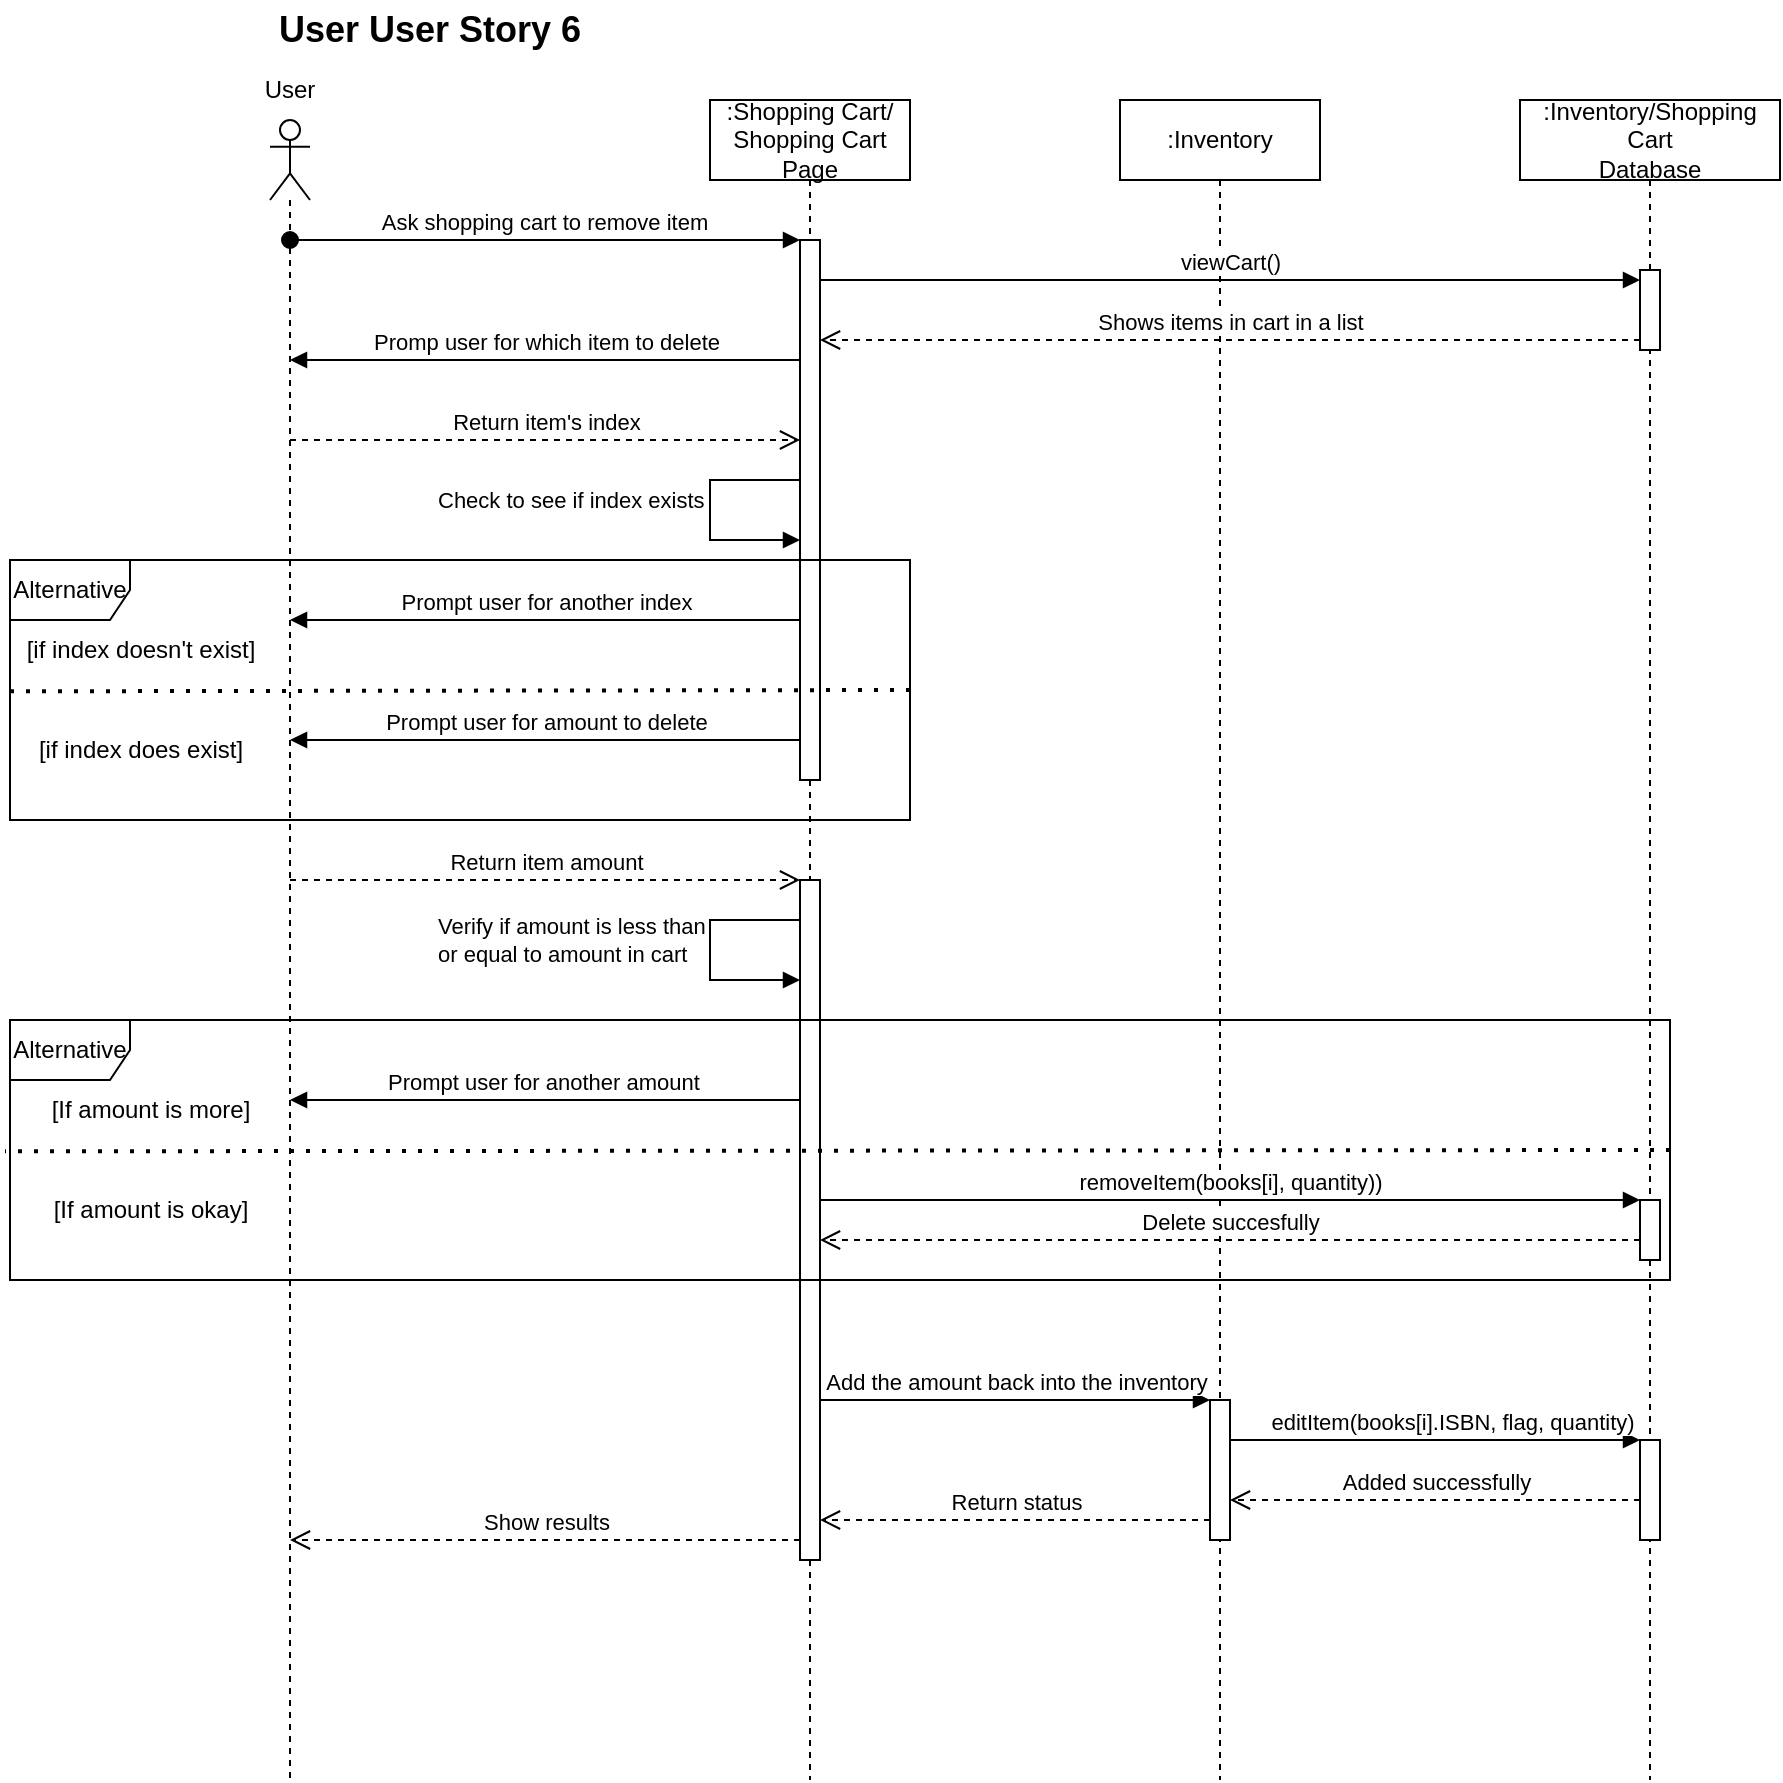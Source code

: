 <mxfile version="21.0.2" type="github">
  <diagram name="Page-1" id="2YBvvXClWsGukQMizWep">
    <mxGraphModel dx="2098" dy="-277" grid="1" gridSize="10" guides="1" tooltips="1" connect="1" arrows="1" fold="1" page="1" pageScale="1" pageWidth="1100" pageHeight="850" math="0" shadow="0">
      <root>
        <mxCell id="0" />
        <mxCell id="1" parent="0" />
        <mxCell id="kBUpviV7Oowvi01GxtMe-9" value=":Inventory" style="shape=umlLifeline;perimeter=lifelinePerimeter;whiteSpace=wrap;html=1;container=0;dropTarget=0;collapsible=0;recursiveResize=0;outlineConnect=0;portConstraint=eastwest;newEdgeStyle={&quot;edgeStyle&quot;:&quot;elbowEdgeStyle&quot;,&quot;elbow&quot;:&quot;vertical&quot;,&quot;curved&quot;:0,&quot;rounded&quot;:0};" parent="1" vertex="1">
          <mxGeometry x="540" y="920" width="100" height="840" as="geometry" />
        </mxCell>
        <mxCell id="kBUpviV7Oowvi01GxtMe-10" value="" style="html=1;points=[];perimeter=orthogonalPerimeter;outlineConnect=0;targetShapes=umlLifeline;portConstraint=eastwest;newEdgeStyle={&quot;edgeStyle&quot;:&quot;elbowEdgeStyle&quot;,&quot;elbow&quot;:&quot;vertical&quot;,&quot;curved&quot;:0,&quot;rounded&quot;:0};" parent="kBUpviV7Oowvi01GxtMe-9" vertex="1">
          <mxGeometry x="45" y="650" width="10" height="70" as="geometry" />
        </mxCell>
        <mxCell id="kBUpviV7Oowvi01GxtMe-11" value="" style="shape=umlLifeline;perimeter=lifelinePerimeter;whiteSpace=wrap;html=1;container=1;dropTarget=0;collapsible=0;recursiveResize=0;outlineConnect=0;portConstraint=eastwest;newEdgeStyle={&quot;edgeStyle&quot;:&quot;elbowEdgeStyle&quot;,&quot;elbow&quot;:&quot;vertical&quot;,&quot;curved&quot;:0,&quot;rounded&quot;:0};participant=umlActor;" parent="1" vertex="1">
          <mxGeometry x="115" y="930" width="20" height="830" as="geometry" />
        </mxCell>
        <mxCell id="kBUpviV7Oowvi01GxtMe-12" value="User" style="text;strokeColor=none;align=center;fillColor=none;html=1;verticalAlign=middle;whiteSpace=wrap;rounded=0;" parent="1" vertex="1">
          <mxGeometry x="95" y="900" width="60" height="30" as="geometry" />
        </mxCell>
        <mxCell id="kBUpviV7Oowvi01GxtMe-13" value="Ask shopping cart to remove item" style="html=1;verticalAlign=bottom;startArrow=oval;endArrow=block;startSize=8;edgeStyle=elbowEdgeStyle;elbow=vertical;curved=0;rounded=0;" parent="1" source="kBUpviV7Oowvi01GxtMe-11" target="kBUpviV7Oowvi01GxtMe-15" edge="1">
          <mxGeometry x="-0.002" relative="1" as="geometry">
            <mxPoint x="235" y="970" as="sourcePoint" />
            <mxPoint x="265" y="990" as="targetPoint" />
            <Array as="points">
              <mxPoint x="225" y="990" />
            </Array>
            <mxPoint as="offset" />
          </mxGeometry>
        </mxCell>
        <mxCell id="kBUpviV7Oowvi01GxtMe-14" value=":Shopping Cart/&lt;br&gt;Shopping Cart Page" style="shape=umlLifeline;perimeter=lifelinePerimeter;whiteSpace=wrap;html=1;container=0;dropTarget=0;collapsible=0;recursiveResize=0;outlineConnect=0;portConstraint=eastwest;newEdgeStyle={&quot;edgeStyle&quot;:&quot;elbowEdgeStyle&quot;,&quot;elbow&quot;:&quot;vertical&quot;,&quot;curved&quot;:0,&quot;rounded&quot;:0};" parent="1" vertex="1">
          <mxGeometry x="335" y="920" width="100" height="840" as="geometry" />
        </mxCell>
        <mxCell id="kBUpviV7Oowvi01GxtMe-15" value="" style="html=1;points=[];perimeter=orthogonalPerimeter;outlineConnect=0;targetShapes=umlLifeline;portConstraint=eastwest;newEdgeStyle={&quot;edgeStyle&quot;:&quot;elbowEdgeStyle&quot;,&quot;elbow&quot;:&quot;vertical&quot;,&quot;curved&quot;:0,&quot;rounded&quot;:0};" parent="kBUpviV7Oowvi01GxtMe-14" vertex="1">
          <mxGeometry x="45" y="70" width="10" height="270" as="geometry" />
        </mxCell>
        <mxCell id="kBUpviV7Oowvi01GxtMe-17" value="" style="html=1;points=[];perimeter=orthogonalPerimeter;outlineConnect=0;targetShapes=umlLifeline;portConstraint=eastwest;newEdgeStyle={&quot;edgeStyle&quot;:&quot;elbowEdgeStyle&quot;,&quot;elbow&quot;:&quot;vertical&quot;,&quot;curved&quot;:0,&quot;rounded&quot;:0};" parent="kBUpviV7Oowvi01GxtMe-14" vertex="1">
          <mxGeometry x="45" y="390" width="10" height="340" as="geometry" />
        </mxCell>
        <mxCell id="kBUpviV7Oowvi01GxtMe-52" value="Check to see if index exists" style="html=1;align=left;spacingLeft=2;endArrow=block;rounded=0;edgeStyle=orthogonalEdgeStyle;curved=0;rounded=0;" parent="kBUpviV7Oowvi01GxtMe-14" source="kBUpviV7Oowvi01GxtMe-15" target="kBUpviV7Oowvi01GxtMe-15" edge="1">
          <mxGeometry x="-0.084" y="-140" relative="1" as="geometry">
            <mxPoint x="280" y="180" as="sourcePoint" />
            <Array as="points">
              <mxPoint y="190" />
              <mxPoint y="220" />
            </Array>
            <mxPoint x="40" y="230.034" as="targetPoint" />
            <mxPoint as="offset" />
          </mxGeometry>
        </mxCell>
        <mxCell id="NzNiIucAg4pDm-GBilc9-1" value="Verify if amount is less than&lt;br&gt;or equal to amount in cart" style="html=1;align=left;spacingLeft=2;endArrow=block;rounded=0;edgeStyle=orthogonalEdgeStyle;curved=0;rounded=0;" parent="kBUpviV7Oowvi01GxtMe-14" source="kBUpviV7Oowvi01GxtMe-17" target="kBUpviV7Oowvi01GxtMe-17" edge="1">
          <mxGeometry x="-0.084" y="-140" relative="1" as="geometry">
            <mxPoint x="45" y="420" as="sourcePoint" />
            <Array as="points">
              <mxPoint y="410" />
              <mxPoint y="440" />
            </Array>
            <mxPoint x="45" y="450" as="targetPoint" />
            <mxPoint as="offset" />
          </mxGeometry>
        </mxCell>
        <mxCell id="kBUpviV7Oowvi01GxtMe-19" value="Promp user for which item to delete" style="html=1;verticalAlign=bottom;endArrow=block;edgeStyle=elbowEdgeStyle;elbow=vertical;curved=0;rounded=0;" parent="1" source="kBUpviV7Oowvi01GxtMe-15" target="kBUpviV7Oowvi01GxtMe-11" edge="1">
          <mxGeometry width="80" relative="1" as="geometry">
            <mxPoint x="175" y="1030" as="sourcePoint" />
            <mxPoint x="255" y="1030" as="targetPoint" />
            <Array as="points">
              <mxPoint x="225" y="1050" />
              <mxPoint x="195" y="1030" />
            </Array>
          </mxGeometry>
        </mxCell>
        <mxCell id="kBUpviV7Oowvi01GxtMe-20" value="Return item&#39;s index" style="html=1;verticalAlign=bottom;endArrow=open;dashed=1;endSize=8;edgeStyle=elbowEdgeStyle;elbow=vertical;curved=0;rounded=0;" parent="1" source="kBUpviV7Oowvi01GxtMe-11" target="kBUpviV7Oowvi01GxtMe-15" edge="1">
          <mxGeometry relative="1" as="geometry">
            <mxPoint x="255" y="1069.5" as="sourcePoint" />
            <mxPoint x="175" y="1069.5" as="targetPoint" />
            <Array as="points">
              <mxPoint x="230" y="1090" />
              <mxPoint x="245" y="1100" />
              <mxPoint x="265" y="1090" />
              <mxPoint x="305" y="1070" />
            </Array>
          </mxGeometry>
        </mxCell>
        <mxCell id="kBUpviV7Oowvi01GxtMe-23" value="Prompt user for another index" style="html=1;verticalAlign=bottom;endArrow=block;edgeStyle=elbowEdgeStyle;elbow=vertical;curved=0;rounded=0;" parent="1" source="kBUpviV7Oowvi01GxtMe-15" target="kBUpviV7Oowvi01GxtMe-11" edge="1">
          <mxGeometry width="80" relative="1" as="geometry">
            <mxPoint x="375" y="1180" as="sourcePoint" />
            <mxPoint x="115" y="1190" as="targetPoint" />
            <Array as="points">
              <mxPoint x="275" y="1180" />
              <mxPoint x="245" y="1170" />
              <mxPoint x="265" y="1160" />
              <mxPoint x="245" y="1160" />
              <mxPoint x="285" y="1150" />
              <mxPoint x="215" y="1190" />
              <mxPoint x="185" y="1180" />
            </Array>
          </mxGeometry>
        </mxCell>
        <mxCell id="kBUpviV7Oowvi01GxtMe-27" value="Prompt user for amount to delete" style="html=1;verticalAlign=bottom;endArrow=block;edgeStyle=elbowEdgeStyle;elbow=vertical;curved=0;rounded=0;" parent="1" source="kBUpviV7Oowvi01GxtMe-15" target="kBUpviV7Oowvi01GxtMe-11" edge="1">
          <mxGeometry width="80" relative="1" as="geometry">
            <mxPoint x="295" y="1320" as="sourcePoint" />
            <mxPoint x="425" y="1360" as="targetPoint" />
            <Array as="points">
              <mxPoint x="355" y="1240" />
              <mxPoint x="335" y="1220" />
              <mxPoint x="265" y="1320" />
              <mxPoint x="235" y="1340" />
              <mxPoint x="435" y="1350" />
            </Array>
          </mxGeometry>
        </mxCell>
        <mxCell id="kBUpviV7Oowvi01GxtMe-28" value="Return item amount" style="html=1;verticalAlign=bottom;endArrow=open;dashed=1;endSize=8;edgeStyle=elbowEdgeStyle;elbow=vertical;curved=0;rounded=0;" parent="1" source="kBUpviV7Oowvi01GxtMe-11" target="kBUpviV7Oowvi01GxtMe-17" edge="1">
          <mxGeometry relative="1" as="geometry">
            <mxPoint x="235" y="1370" as="sourcePoint" />
            <mxPoint x="295" y="1360" as="targetPoint" />
            <Array as="points">
              <mxPoint x="345" y="1310" />
              <mxPoint x="315" y="1330" />
              <mxPoint x="195" y="1360" />
            </Array>
          </mxGeometry>
        </mxCell>
        <mxCell id="kBUpviV7Oowvi01GxtMe-31" value="Prompt user for another amount&amp;nbsp;" style="html=1;verticalAlign=bottom;endArrow=block;edgeStyle=elbowEdgeStyle;elbow=vertical;curved=0;rounded=0;" parent="1" source="kBUpviV7Oowvi01GxtMe-17" target="kBUpviV7Oowvi01GxtMe-11" edge="1">
          <mxGeometry width="80" relative="1" as="geometry">
            <mxPoint x="375" y="1420" as="sourcePoint" />
            <mxPoint x="120" y="1420" as="targetPoint" />
            <Array as="points">
              <mxPoint x="260" y="1420" />
              <mxPoint x="230" y="1440" />
              <mxPoint x="430" y="1450" />
            </Array>
          </mxGeometry>
        </mxCell>
        <mxCell id="kBUpviV7Oowvi01GxtMe-35" value="Add the amount back into the inventory" style="html=1;verticalAlign=bottom;endArrow=block;edgeStyle=elbowEdgeStyle;elbow=vertical;curved=0;rounded=0;" parent="1" source="kBUpviV7Oowvi01GxtMe-17" target="kBUpviV7Oowvi01GxtMe-10" edge="1">
          <mxGeometry width="80" relative="1" as="geometry">
            <mxPoint x="395" y="1650" as="sourcePoint" />
            <mxPoint x="425" y="1580" as="targetPoint" />
            <Array as="points">
              <mxPoint x="505" y="1570" />
              <mxPoint x="425" y="1650" />
              <mxPoint x="555" y="1630" />
              <mxPoint x="535" y="1600" />
              <mxPoint x="565" y="1590" />
            </Array>
          </mxGeometry>
        </mxCell>
        <mxCell id="kBUpviV7Oowvi01GxtMe-36" value="Return status" style="html=1;verticalAlign=bottom;endArrow=open;dashed=1;endSize=8;edgeStyle=elbowEdgeStyle;elbow=vertical;curved=0;rounded=0;" parent="1" source="kBUpviV7Oowvi01GxtMe-10" target="kBUpviV7Oowvi01GxtMe-17" edge="1">
          <mxGeometry relative="1" as="geometry">
            <mxPoint x="655" y="1640" as="sourcePoint" />
            <mxPoint x="335" y="1640" as="targetPoint" />
            <Array as="points">
              <mxPoint x="495" y="1630" />
              <mxPoint x="405" y="1700" />
              <mxPoint x="585" y="1690" />
              <mxPoint x="535" y="1680" />
              <mxPoint x="575" y="1650" />
              <mxPoint x="365" y="1640" />
            </Array>
          </mxGeometry>
        </mxCell>
        <mxCell id="kBUpviV7Oowvi01GxtMe-37" value="Show results" style="html=1;verticalAlign=bottom;endArrow=open;dashed=1;endSize=8;edgeStyle=elbowEdgeStyle;elbow=vertical;curved=0;rounded=0;" parent="1" source="kBUpviV7Oowvi01GxtMe-17" target="kBUpviV7Oowvi01GxtMe-11" edge="1">
          <mxGeometry relative="1" as="geometry">
            <mxPoint x="275" y="1660" as="sourcePoint" />
            <mxPoint x="205" y="1660" as="targetPoint" />
            <Array as="points">
              <mxPoint x="275" y="1640" />
              <mxPoint x="285" y="1720" />
              <mxPoint x="255" y="1700" />
              <mxPoint x="145" y="1660" />
            </Array>
          </mxGeometry>
        </mxCell>
        <mxCell id="kBUpviV7Oowvi01GxtMe-40" value=":Inventory/Shopping Cart&lt;br&gt;Database" style="shape=umlLifeline;perimeter=lifelinePerimeter;whiteSpace=wrap;html=1;container=0;dropTarget=0;collapsible=0;recursiveResize=0;outlineConnect=0;portConstraint=eastwest;newEdgeStyle={&quot;edgeStyle&quot;:&quot;elbowEdgeStyle&quot;,&quot;elbow&quot;:&quot;vertical&quot;,&quot;curved&quot;:0,&quot;rounded&quot;:0};" parent="1" vertex="1">
          <mxGeometry x="740" y="920" width="130" height="840" as="geometry" />
        </mxCell>
        <mxCell id="kBUpviV7Oowvi01GxtMe-41" value="" style="html=1;points=[];perimeter=orthogonalPerimeter;outlineConnect=0;targetShapes=umlLifeline;portConstraint=eastwest;newEdgeStyle={&quot;edgeStyle&quot;:&quot;elbowEdgeStyle&quot;,&quot;elbow&quot;:&quot;vertical&quot;,&quot;curved&quot;:0,&quot;rounded&quot;:0};" parent="kBUpviV7Oowvi01GxtMe-40" vertex="1">
          <mxGeometry x="60" y="550" width="10" height="30" as="geometry" />
        </mxCell>
        <mxCell id="kBUpviV7Oowvi01GxtMe-42" value="" style="html=1;points=[];perimeter=orthogonalPerimeter;outlineConnect=0;targetShapes=umlLifeline;portConstraint=eastwest;newEdgeStyle={&quot;edgeStyle&quot;:&quot;elbowEdgeStyle&quot;,&quot;elbow&quot;:&quot;vertical&quot;,&quot;curved&quot;:0,&quot;rounded&quot;:0};" parent="kBUpviV7Oowvi01GxtMe-40" vertex="1">
          <mxGeometry x="60" y="85" width="10" height="40" as="geometry" />
        </mxCell>
        <mxCell id="kBUpviV7Oowvi01GxtMe-43" value="" style="html=1;points=[];perimeter=orthogonalPerimeter;outlineConnect=0;targetShapes=umlLifeline;portConstraint=eastwest;newEdgeStyle={&quot;edgeStyle&quot;:&quot;elbowEdgeStyle&quot;,&quot;elbow&quot;:&quot;vertical&quot;,&quot;curved&quot;:0,&quot;rounded&quot;:0};" parent="kBUpviV7Oowvi01GxtMe-40" vertex="1">
          <mxGeometry x="60" y="670" width="10" height="50" as="geometry" />
        </mxCell>
        <mxCell id="kBUpviV7Oowvi01GxtMe-44" value="viewCart()" style="html=1;verticalAlign=bottom;endArrow=block;edgeStyle=elbowEdgeStyle;elbow=vertical;curved=0;rounded=0;" parent="1" source="kBUpviV7Oowvi01GxtMe-15" target="kBUpviV7Oowvi01GxtMe-42" edge="1">
          <mxGeometry width="80" relative="1" as="geometry">
            <mxPoint x="500.0" y="1010" as="sourcePoint" />
            <mxPoint x="605" y="1010" as="targetPoint" />
            <Array as="points">
              <mxPoint x="565" y="1010" />
              <mxPoint x="575" y="1010" />
              <mxPoint x="595" y="1000" />
              <mxPoint x="645" y="1000" />
              <mxPoint x="625" y="990" />
              <mxPoint x="365" y="1000" />
              <mxPoint x="315" y="1010" />
              <mxPoint x="535" y="1050" />
            </Array>
            <mxPoint as="offset" />
          </mxGeometry>
        </mxCell>
        <mxCell id="kBUpviV7Oowvi01GxtMe-45" value="Shows items in cart in a list" style="html=1;verticalAlign=bottom;endArrow=open;dashed=1;endSize=8;edgeStyle=elbowEdgeStyle;elbow=vertical;curved=0;rounded=0;" parent="1" source="kBUpviV7Oowvi01GxtMe-42" target="kBUpviV7Oowvi01GxtMe-15" edge="1">
          <mxGeometry x="0.001" relative="1" as="geometry">
            <mxPoint x="655" y="1030" as="sourcePoint" />
            <mxPoint x="655" y="1050" as="targetPoint" />
            <Array as="points">
              <mxPoint x="705" y="1040" />
              <mxPoint x="515" y="1050" />
              <mxPoint x="405" y="1030" />
              <mxPoint x="465" y="1020" />
              <mxPoint x="415" y="1030" />
            </Array>
            <mxPoint as="offset" />
          </mxGeometry>
        </mxCell>
        <mxCell id="kBUpviV7Oowvi01GxtMe-47" value="removeItem(books[i], quantity))" style="html=1;verticalAlign=bottom;endArrow=block;edgeStyle=elbowEdgeStyle;elbow=vertical;curved=0;rounded=0;" parent="1" source="kBUpviV7Oowvi01GxtMe-17" target="kBUpviV7Oowvi01GxtMe-41" edge="1">
          <mxGeometry width="80" relative="1" as="geometry">
            <mxPoint x="500.0" y="1570" as="sourcePoint" />
            <mxPoint x="665" y="1570" as="targetPoint" />
            <Array as="points">
              <mxPoint x="715" y="1470" />
              <mxPoint x="775" y="1570" />
            </Array>
          </mxGeometry>
        </mxCell>
        <mxCell id="kBUpviV7Oowvi01GxtMe-48" value="Delete succesfully" style="html=1;verticalAlign=bottom;endArrow=open;dashed=1;endSize=8;edgeStyle=elbowEdgeStyle;elbow=vertical;curved=0;rounded=0;" parent="1" source="kBUpviV7Oowvi01GxtMe-41" target="kBUpviV7Oowvi01GxtMe-17" edge="1">
          <mxGeometry relative="1" as="geometry">
            <mxPoint x="715" y="1600" as="sourcePoint" />
            <mxPoint x="500.0" y="1600" as="targetPoint" />
            <Array as="points">
              <mxPoint x="535" y="1490" />
              <mxPoint x="665" y="1490" />
              <mxPoint x="565" y="1600" />
              <mxPoint x="615" y="1610" />
              <mxPoint x="575" y="1590" />
            </Array>
          </mxGeometry>
        </mxCell>
        <mxCell id="kBUpviV7Oowvi01GxtMe-49" value="editItem(books[i].ISBN, flag, quantity)" style="html=1;verticalAlign=bottom;endArrow=block;edgeStyle=elbowEdgeStyle;elbow=vertical;curved=0;rounded=0;" parent="1" source="kBUpviV7Oowvi01GxtMe-10" target="kBUpviV7Oowvi01GxtMe-43" edge="1">
          <mxGeometry x="0.083" width="80" relative="1" as="geometry">
            <mxPoint x="715" y="1660" as="sourcePoint" />
            <mxPoint x="795" y="1660" as="targetPoint" />
            <Array as="points">
              <mxPoint x="715" y="1590" />
              <mxPoint x="715" y="1660" />
            </Array>
            <mxPoint as="offset" />
          </mxGeometry>
        </mxCell>
        <mxCell id="kBUpviV7Oowvi01GxtMe-50" value="Added successfully" style="html=1;verticalAlign=bottom;endArrow=open;dashed=1;endSize=8;edgeStyle=elbowEdgeStyle;elbow=vertical;curved=0;rounded=0;" parent="1" source="kBUpviV7Oowvi01GxtMe-43" target="kBUpviV7Oowvi01GxtMe-10" edge="1">
          <mxGeometry relative="1" as="geometry">
            <mxPoint x="815" y="1690.22" as="sourcePoint" />
            <mxPoint x="735" y="1690.22" as="targetPoint" />
            <Array as="points">
              <mxPoint x="725" y="1620" />
              <mxPoint x="765" y="1690" />
            </Array>
          </mxGeometry>
        </mxCell>
        <mxCell id="kBUpviV7Oowvi01GxtMe-55" value="Alternative" style="shape=umlFrame;whiteSpace=wrap;html=1;pointerEvents=0;" parent="1" vertex="1">
          <mxGeometry x="-15" y="1150" width="450" height="130" as="geometry" />
        </mxCell>
        <mxCell id="kBUpviV7Oowvi01GxtMe-56" value="" style="endArrow=none;dashed=1;html=1;dashPattern=1 3;strokeWidth=2;rounded=0;exitX=1;exitY=0.5;exitDx=0;exitDy=0;exitPerimeter=0;entryX=-0.003;entryY=0.505;entryDx=0;entryDy=0;entryPerimeter=0;" parent="1" source="kBUpviV7Oowvi01GxtMe-55" target="kBUpviV7Oowvi01GxtMe-55" edge="1">
          <mxGeometry width="50" height="50" relative="1" as="geometry">
            <mxPoint x="747" y="1220.5" as="sourcePoint" />
            <mxPoint x="25" y="1219.5" as="targetPoint" />
            <Array as="points" />
          </mxGeometry>
        </mxCell>
        <mxCell id="kBUpviV7Oowvi01GxtMe-57" value="[if index doesn&#39;t exist]" style="text;html=1;align=center;verticalAlign=middle;resizable=0;points=[];autosize=1;strokeColor=none;fillColor=none;" parent="1" vertex="1">
          <mxGeometry x="-20" y="1180" width="140" height="30" as="geometry" />
        </mxCell>
        <mxCell id="kBUpviV7Oowvi01GxtMe-59" value="[if index does exist]" style="text;html=1;align=center;verticalAlign=middle;resizable=0;points=[];autosize=1;strokeColor=none;fillColor=none;" parent="1" vertex="1">
          <mxGeometry x="-15" y="1230" width="130" height="30" as="geometry" />
        </mxCell>
        <mxCell id="NzNiIucAg4pDm-GBilc9-2" value="Alternative" style="shape=umlFrame;whiteSpace=wrap;html=1;pointerEvents=0;" parent="1" vertex="1">
          <mxGeometry x="-15" y="1380" width="830" height="130" as="geometry" />
        </mxCell>
        <mxCell id="NzNiIucAg4pDm-GBilc9-3" value="" style="endArrow=none;dashed=1;html=1;dashPattern=1 3;strokeWidth=2;rounded=0;exitX=1;exitY=0.5;exitDx=0;exitDy=0;exitPerimeter=0;entryX=-0.003;entryY=0.505;entryDx=0;entryDy=0;entryPerimeter=0;" parent="1" source="NzNiIucAg4pDm-GBilc9-2" target="NzNiIucAg4pDm-GBilc9-2" edge="1">
          <mxGeometry width="50" height="50" relative="1" as="geometry">
            <mxPoint x="747" y="1450.5" as="sourcePoint" />
            <mxPoint x="25" y="1449.5" as="targetPoint" />
            <Array as="points" />
          </mxGeometry>
        </mxCell>
        <mxCell id="NzNiIucAg4pDm-GBilc9-4" value="[If amount is more]" style="text;html=1;align=center;verticalAlign=middle;resizable=0;points=[];autosize=1;strokeColor=none;fillColor=none;" parent="1" vertex="1">
          <mxGeometry x="-5" y="1410" width="120" height="30" as="geometry" />
        </mxCell>
        <mxCell id="NzNiIucAg4pDm-GBilc9-5" value="[If amount is okay]" style="text;html=1;align=center;verticalAlign=middle;resizable=0;points=[];autosize=1;strokeColor=none;fillColor=none;" parent="1" vertex="1">
          <mxGeometry x="-5" y="1460" width="120" height="30" as="geometry" />
        </mxCell>
        <mxCell id="baRGr8AuVAOqppq-ZmzJ-1" value="&lt;span style=&quot;font-size: 18px;&quot;&gt;&lt;b&gt;User User Story 6&lt;/b&gt;&lt;/span&gt;" style="text;strokeColor=none;align=center;fillColor=none;html=1;verticalAlign=middle;whiteSpace=wrap;rounded=0;" vertex="1" parent="1">
          <mxGeometry x="100" y="870" width="190" height="30" as="geometry" />
        </mxCell>
      </root>
    </mxGraphModel>
  </diagram>
</mxfile>
